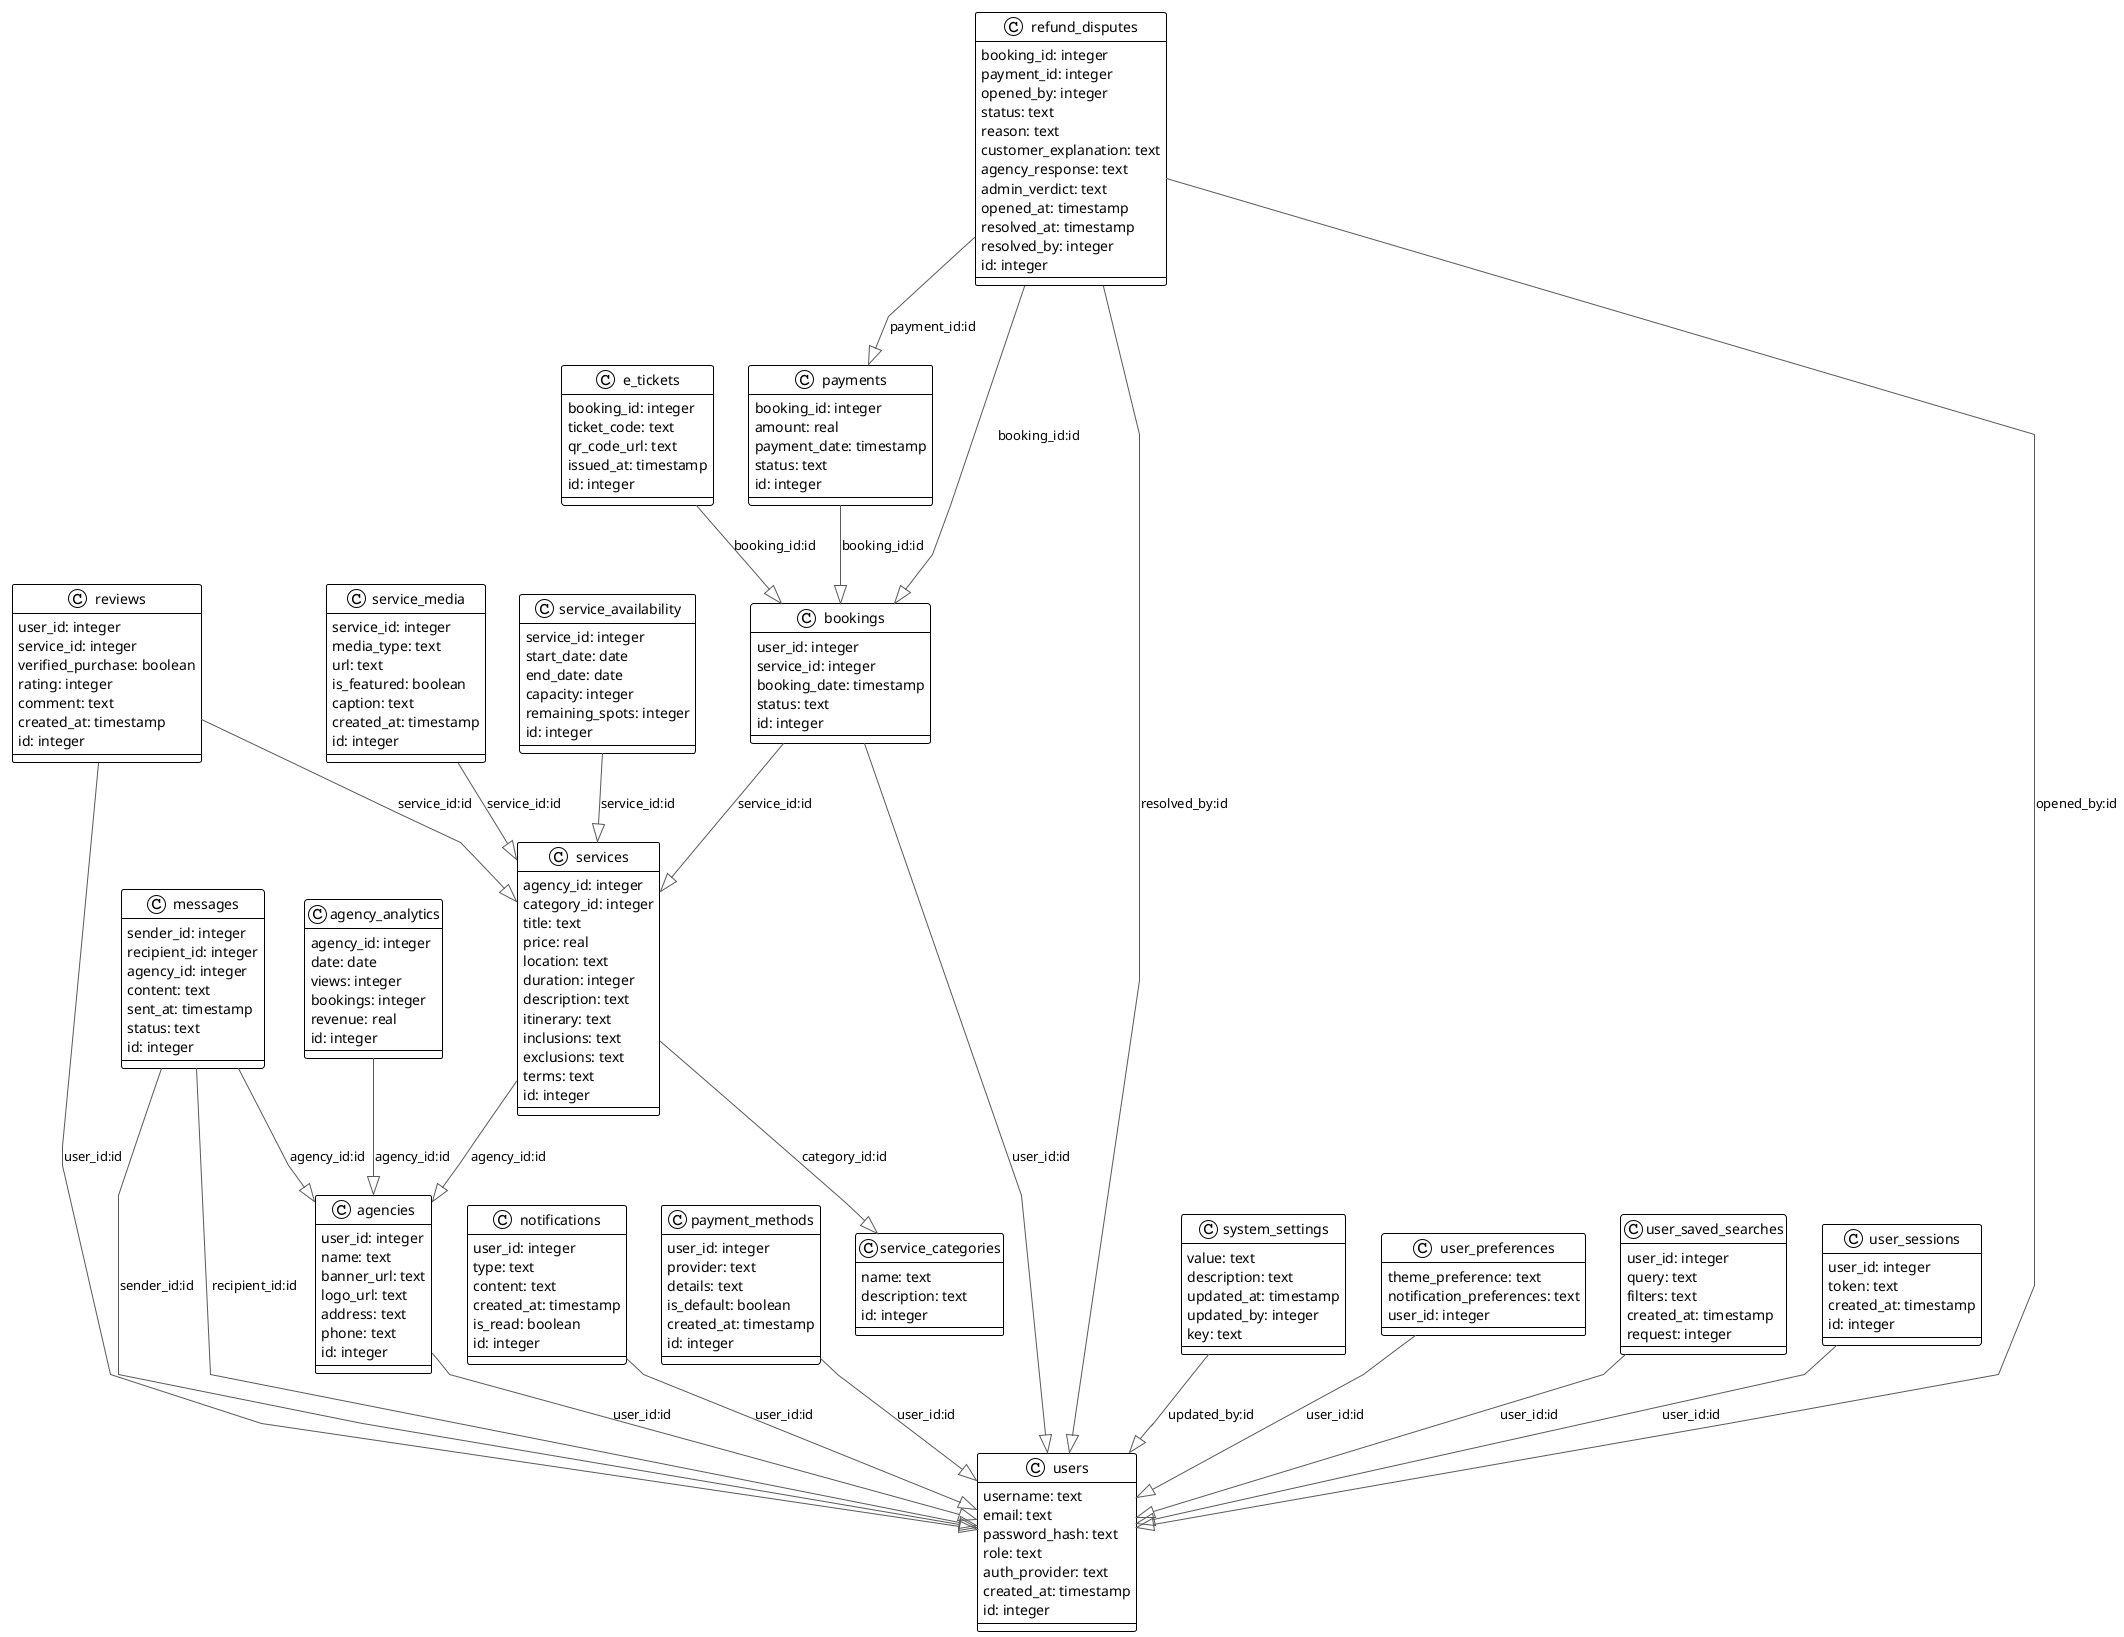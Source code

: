 @startuml

!theme plain
top to bottom direction
skinparam linetype polyline

class agencies {
   user_id: integer
   name: text
   banner_url: text
   logo_url: text
   address: text
   phone: text
   id: integer
}
class agency_analytics {
   agency_id: integer
   date: date
   views: integer
   bookings: integer
   revenue: real
   id: integer
}
class bookings {
   user_id: integer
   service_id: integer
   booking_date: timestamp
   status: text
   id: integer
}
class e_tickets {
   booking_id: integer
   ticket_code: text
   qr_code_url: text
   issued_at: timestamp
   id: integer
}
class messages {
   sender_id: integer
   recipient_id: integer
   agency_id: integer
   content: text
   sent_at: timestamp
   status: text
   id: integer
}
class notifications {
   user_id: integer
   type: text
   content: text
   created_at: timestamp
   is_read: boolean
   id: integer
}
class payment_methods {
   user_id: integer
   provider: text
   details: text
   is_default: boolean
   created_at: timestamp
   id: integer
}
class payments {
   booking_id: integer
   amount: real
   payment_date: timestamp
   status: text
   id: integer
}
class refund_disputes {
   booking_id: integer
   payment_id: integer
   opened_by: integer
   status: text
   reason: text
   customer_explanation: text
   agency_response: text
   admin_verdict: text
   opened_at: timestamp
   resolved_at: timestamp
   resolved_by: integer
   id: integer
}
class reviews {
   user_id: integer
   service_id: integer
   verified_purchase: boolean
   rating: integer
   comment: text
   created_at: timestamp
   id: integer
}
class service_availability {
   service_id: integer
   start_date: date
   end_date: date
   capacity: integer
   remaining_spots: integer
   id: integer
}
class service_categories {
   name: text
   description: text
   id: integer
}
class service_media {
   service_id: integer
   media_type: text
   url: text
   is_featured: boolean
   caption: text
   created_at: timestamp
   id: integer
}
class services {
   agency_id: integer
   category_id: integer
   title: text
   price: real
   location: text
   duration: integer
   description: text
   itinerary: text
   inclusions: text
   exclusions: text
   terms: text
   id: integer
}
class system_settings {
   value: text
   description: text
   updated_at: timestamp
   updated_by: integer
   key: text
}
class user_preferences {
   theme_preference: text
   notification_preferences: text
   user_id: integer
}
class user_saved_searches {
   user_id: integer
   query: text
   filters: text
   created_at: timestamp
   request: integer
}
class user_sessions {
   user_id: integer
   token: text
   created_at: timestamp
   id: integer
}
class users {
   username: text
   email: text
   password_hash: text
   role: text
   auth_provider: text
   created_at: timestamp
   id: integer
}

agencies              -[#595959,plain]-^  users                : "user_id:id"
agency_analytics      -[#595959,plain]-^  agencies             : "agency_id:id"
bookings              -[#595959,plain]-^  services             : "service_id:id"
bookings              -[#595959,plain]-^  users                : "user_id:id"
e_tickets             -[#595959,plain]-^  bookings             : "booking_id:id"
messages              -[#595959,plain]-^  agencies             : "agency_id:id"
messages              -[#595959,plain]-^  users                : "recipient_id:id"
messages              -[#595959,plain]-^  users                : "sender_id:id"
notifications         -[#595959,plain]-^  users                : "user_id:id"
payment_methods       -[#595959,plain]-^  users                : "user_id:id"
payments              -[#595959,plain]-^  bookings             : "booking_id:id"
refund_disputes       -[#595959,plain]-^  bookings             : "booking_id:id"
refund_disputes       -[#595959,plain]-^  payments             : "payment_id:id"
refund_disputes       -[#595959,plain]-^  users                : "resolved_by:id"
refund_disputes       -[#595959,plain]-^  users                : "opened_by:id"
reviews               -[#595959,plain]-^  services             : "service_id:id"
reviews               -[#595959,plain]-^  users                : "user_id:id"
service_availability  -[#595959,plain]-^  services             : "service_id:id"
service_media         -[#595959,plain]-^  services             : "service_id:id"
services              -[#595959,plain]-^  agencies             : "agency_id:id"
services              -[#595959,plain]-^  service_categories   : "category_id:id"
system_settings       -[#595959,plain]-^  users                : "updated_by:id"
user_preferences      -[#595959,plain]-^  users                : "user_id:id"
user_saved_searches   -[#595959,plain]-^  users                : "user_id:id"
user_sessions         -[#595959,plain]-^  users                : "user_id:id"
@enduml
